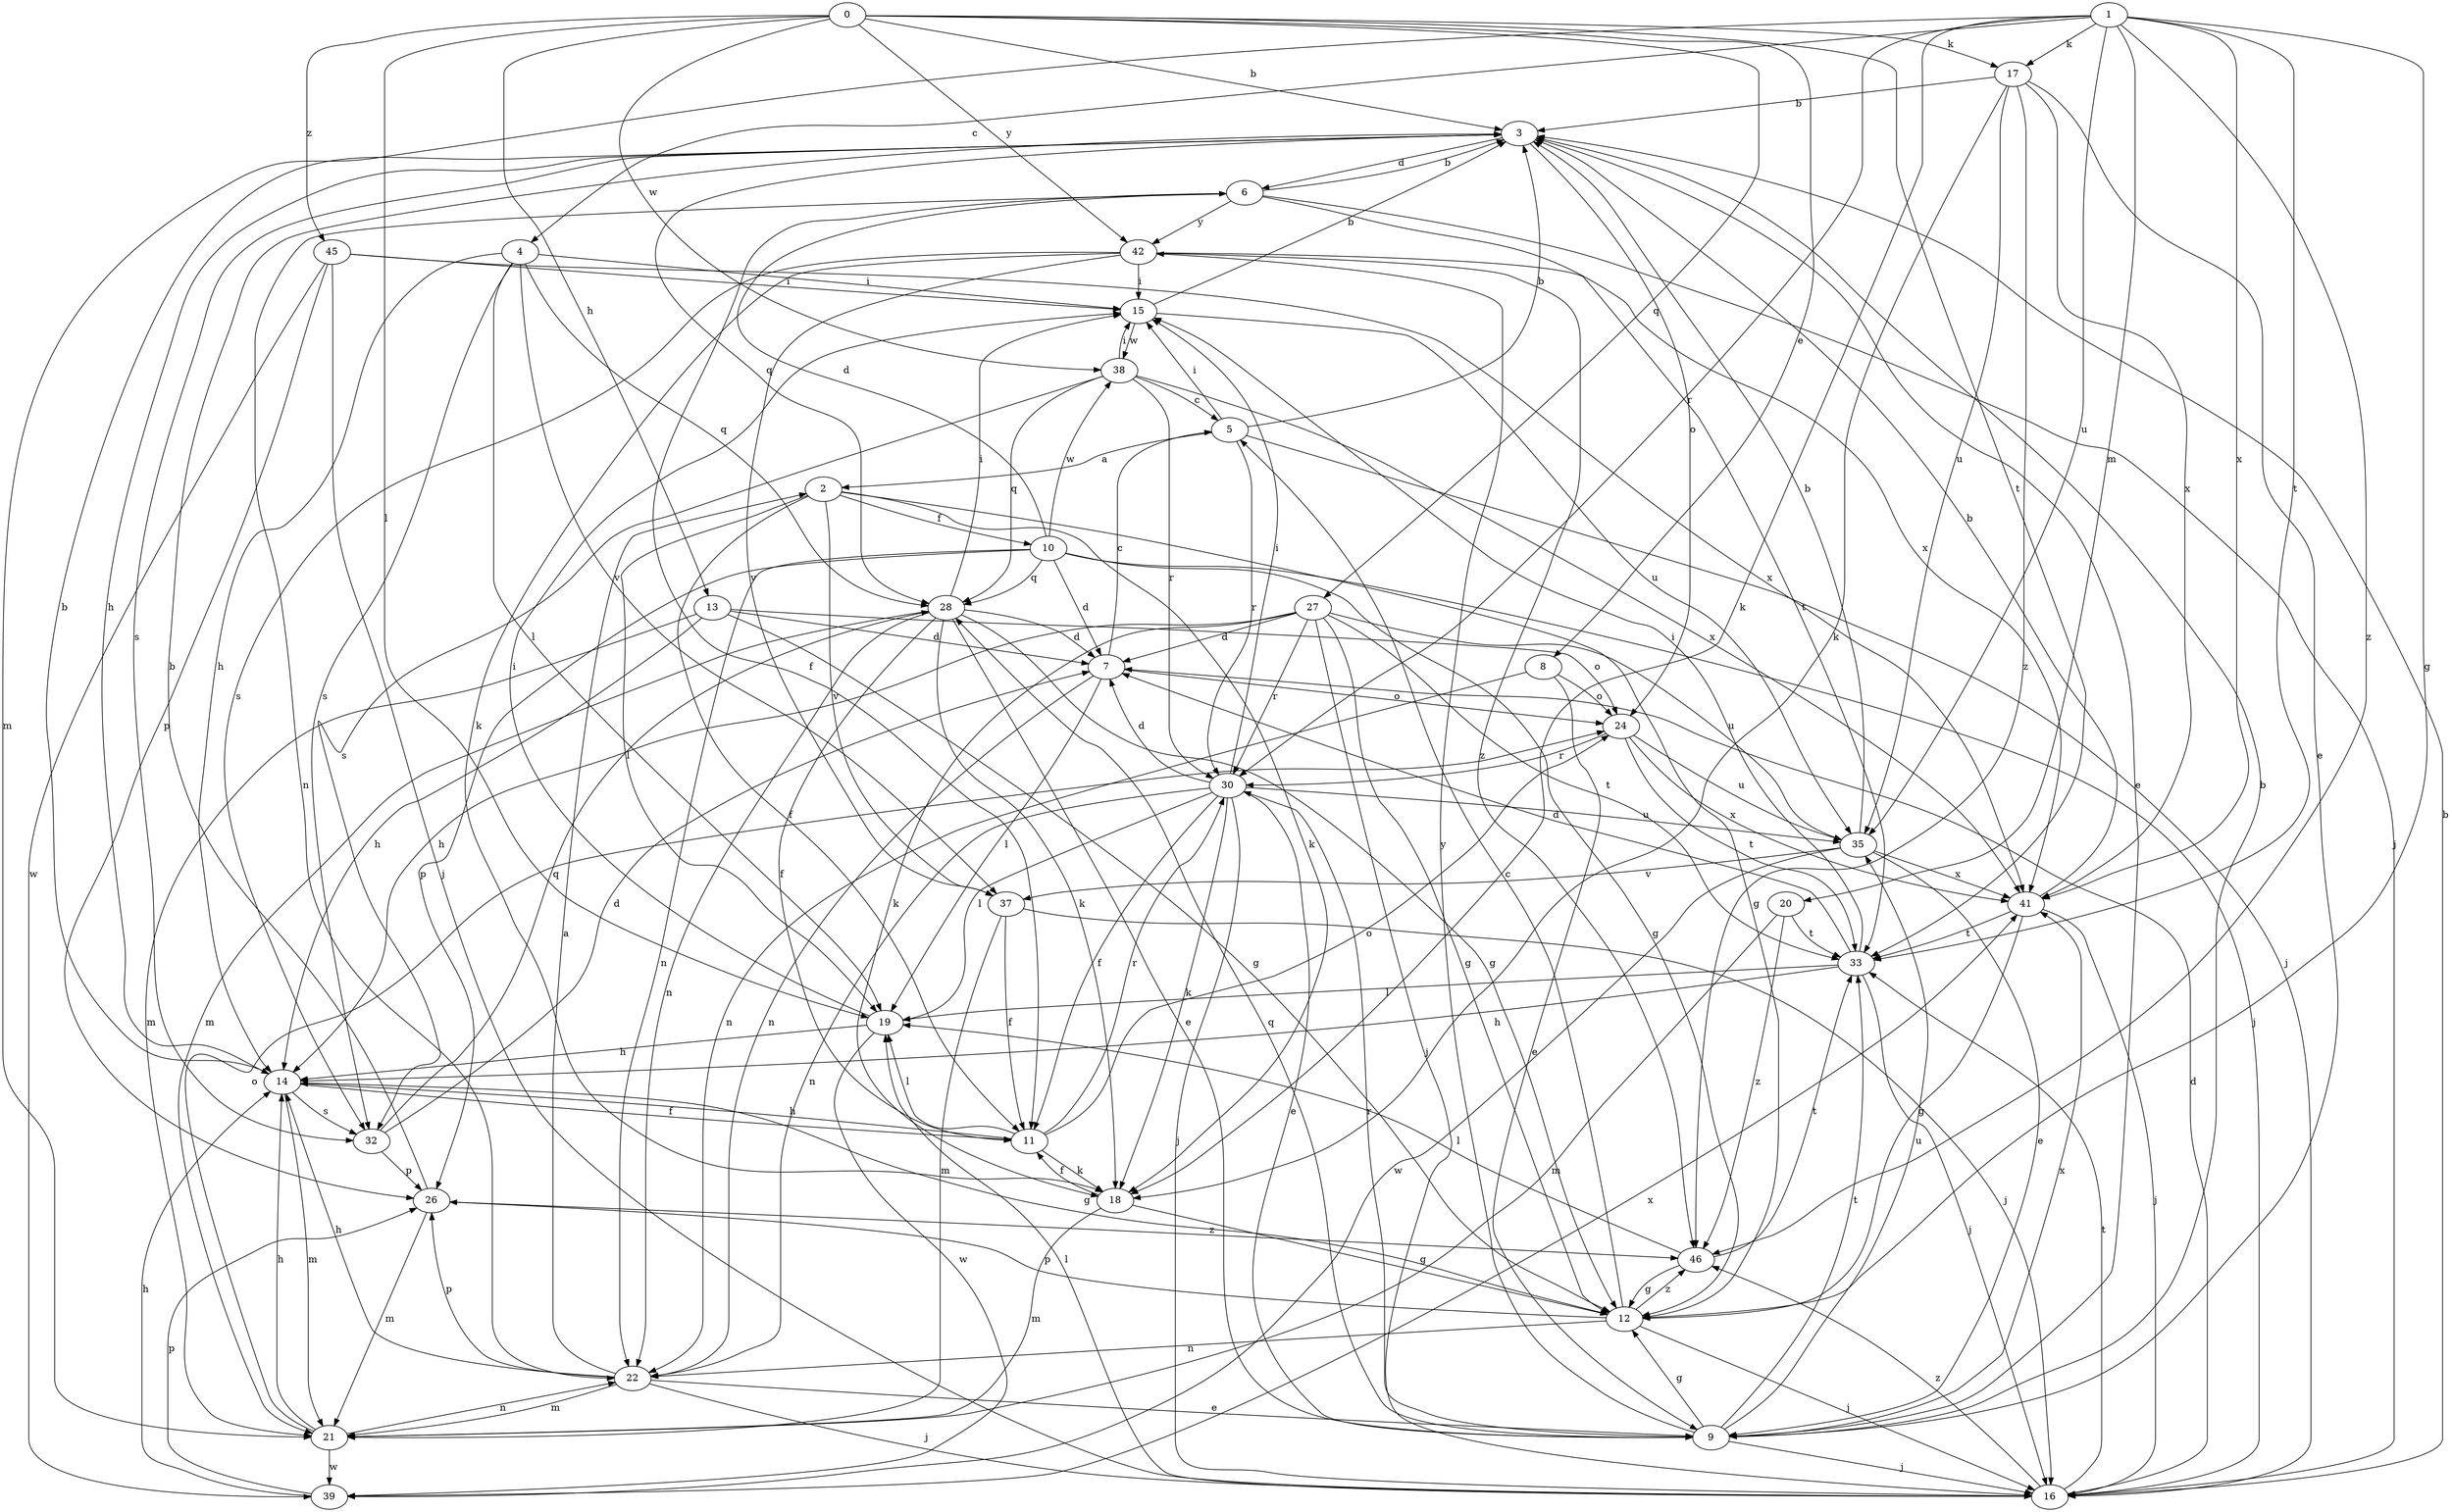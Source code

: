strict digraph  {
0;
1;
2;
3;
4;
5;
6;
7;
8;
9;
10;
11;
12;
13;
14;
15;
16;
17;
18;
19;
20;
21;
22;
24;
26;
27;
28;
30;
32;
33;
35;
37;
38;
39;
41;
42;
45;
46;
0 -> 3  [label=b];
0 -> 8  [label=e];
0 -> 13  [label=h];
0 -> 17  [label=k];
0 -> 19  [label=l];
0 -> 27  [label=q];
0 -> 33  [label=t];
0 -> 38  [label=w];
0 -> 42  [label=y];
0 -> 45  [label=z];
1 -> 4  [label=c];
1 -> 12  [label=g];
1 -> 17  [label=k];
1 -> 18  [label=k];
1 -> 20  [label=m];
1 -> 21  [label=m];
1 -> 30  [label=r];
1 -> 33  [label=t];
1 -> 35  [label=u];
1 -> 41  [label=x];
1 -> 46  [label=z];
2 -> 10  [label=f];
2 -> 11  [label=f];
2 -> 12  [label=g];
2 -> 18  [label=k];
2 -> 19  [label=l];
2 -> 37  [label=v];
3 -> 6  [label=d];
3 -> 9  [label=e];
3 -> 14  [label=h];
3 -> 24  [label=o];
3 -> 28  [label=q];
3 -> 32  [label=s];
4 -> 14  [label=h];
4 -> 15  [label=i];
4 -> 19  [label=l];
4 -> 28  [label=q];
4 -> 32  [label=s];
4 -> 37  [label=v];
5 -> 2  [label=a];
5 -> 3  [label=b];
5 -> 15  [label=i];
5 -> 16  [label=j];
5 -> 30  [label=r];
6 -> 3  [label=b];
6 -> 11  [label=f];
6 -> 16  [label=j];
6 -> 22  [label=n];
6 -> 41  [label=x];
6 -> 42  [label=y];
7 -> 5  [label=c];
7 -> 19  [label=l];
7 -> 22  [label=n];
7 -> 24  [label=o];
8 -> 9  [label=e];
8 -> 22  [label=n];
8 -> 24  [label=o];
9 -> 3  [label=b];
9 -> 12  [label=g];
9 -> 16  [label=j];
9 -> 28  [label=q];
9 -> 30  [label=r];
9 -> 33  [label=t];
9 -> 35  [label=u];
9 -> 41  [label=x];
9 -> 42  [label=y];
10 -> 6  [label=d];
10 -> 7  [label=d];
10 -> 12  [label=g];
10 -> 16  [label=j];
10 -> 22  [label=n];
10 -> 26  [label=p];
10 -> 28  [label=q];
10 -> 38  [label=w];
11 -> 14  [label=h];
11 -> 18  [label=k];
11 -> 19  [label=l];
11 -> 24  [label=o];
11 -> 30  [label=r];
12 -> 5  [label=c];
12 -> 16  [label=j];
12 -> 22  [label=n];
12 -> 26  [label=p];
12 -> 46  [label=z];
13 -> 7  [label=d];
13 -> 12  [label=g];
13 -> 14  [label=h];
13 -> 21  [label=m];
13 -> 24  [label=o];
14 -> 3  [label=b];
14 -> 11  [label=f];
14 -> 12  [label=g];
14 -> 21  [label=m];
14 -> 32  [label=s];
15 -> 3  [label=b];
15 -> 35  [label=u];
15 -> 38  [label=w];
16 -> 3  [label=b];
16 -> 7  [label=d];
16 -> 19  [label=l];
16 -> 33  [label=t];
16 -> 46  [label=z];
17 -> 3  [label=b];
17 -> 9  [label=e];
17 -> 18  [label=k];
17 -> 35  [label=u];
17 -> 41  [label=x];
17 -> 46  [label=z];
18 -> 11  [label=f];
18 -> 12  [label=g];
18 -> 21  [label=m];
19 -> 14  [label=h];
19 -> 15  [label=i];
19 -> 39  [label=w];
20 -> 21  [label=m];
20 -> 33  [label=t];
20 -> 46  [label=z];
21 -> 14  [label=h];
21 -> 22  [label=n];
21 -> 24  [label=o];
21 -> 39  [label=w];
22 -> 2  [label=a];
22 -> 9  [label=e];
22 -> 14  [label=h];
22 -> 16  [label=j];
22 -> 21  [label=m];
22 -> 26  [label=p];
24 -> 30  [label=r];
24 -> 33  [label=t];
24 -> 35  [label=u];
24 -> 41  [label=x];
26 -> 3  [label=b];
26 -> 21  [label=m];
26 -> 46  [label=z];
27 -> 7  [label=d];
27 -> 12  [label=g];
27 -> 14  [label=h];
27 -> 16  [label=j];
27 -> 18  [label=k];
27 -> 30  [label=r];
27 -> 33  [label=t];
27 -> 35  [label=u];
28 -> 7  [label=d];
28 -> 9  [label=e];
28 -> 11  [label=f];
28 -> 12  [label=g];
28 -> 15  [label=i];
28 -> 18  [label=k];
28 -> 21  [label=m];
28 -> 22  [label=n];
30 -> 7  [label=d];
30 -> 9  [label=e];
30 -> 11  [label=f];
30 -> 15  [label=i];
30 -> 16  [label=j];
30 -> 18  [label=k];
30 -> 19  [label=l];
30 -> 22  [label=n];
30 -> 35  [label=u];
32 -> 7  [label=d];
32 -> 26  [label=p];
32 -> 28  [label=q];
33 -> 7  [label=d];
33 -> 14  [label=h];
33 -> 15  [label=i];
33 -> 16  [label=j];
33 -> 19  [label=l];
35 -> 3  [label=b];
35 -> 9  [label=e];
35 -> 37  [label=v];
35 -> 39  [label=w];
35 -> 41  [label=x];
37 -> 11  [label=f];
37 -> 16  [label=j];
37 -> 21  [label=m];
38 -> 5  [label=c];
38 -> 15  [label=i];
38 -> 28  [label=q];
38 -> 30  [label=r];
38 -> 32  [label=s];
38 -> 41  [label=x];
39 -> 14  [label=h];
39 -> 26  [label=p];
39 -> 41  [label=x];
41 -> 3  [label=b];
41 -> 12  [label=g];
41 -> 16  [label=j];
41 -> 33  [label=t];
42 -> 15  [label=i];
42 -> 18  [label=k];
42 -> 32  [label=s];
42 -> 33  [label=t];
42 -> 37  [label=v];
42 -> 46  [label=z];
45 -> 15  [label=i];
45 -> 16  [label=j];
45 -> 26  [label=p];
45 -> 39  [label=w];
45 -> 41  [label=x];
46 -> 12  [label=g];
46 -> 19  [label=l];
46 -> 33  [label=t];
}
